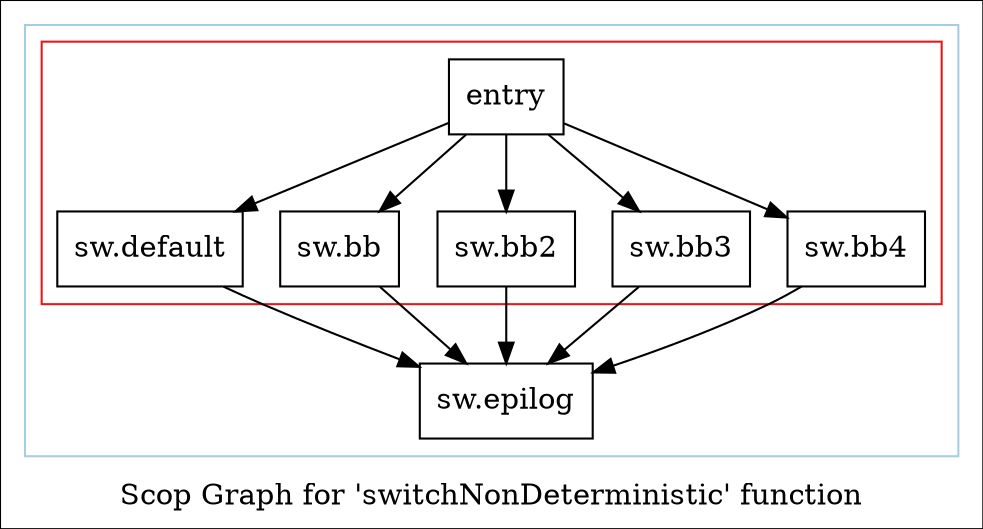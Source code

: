 digraph "Scop Graph for 'switchNonDeterministic' function" {
	label="Scop Graph for 'switchNonDeterministic' function";

	Node0x148f230 [shape=record,label="{entry}"];
	Node0x148f230 -> Node0x1495680;
	Node0x148f230 -> Node0x148f040;
	Node0x148f230 -> Node0x148cfe0;
	Node0x148f230 -> Node0x14894d0;
	Node0x148f230 -> Node0x1484fd0;
	Node0x1495680 [shape=record,label="{sw.default}"];
	Node0x1495680 -> Node0x148d180;
	Node0x148d180 [shape=record,label="{sw.epilog}"];
	Node0x148f040 [shape=record,label="{sw.bb}"];
	Node0x148f040 -> Node0x148d180;
	Node0x148cfe0 [shape=record,label="{sw.bb2}"];
	Node0x148cfe0 -> Node0x148d180;
	Node0x14894d0 [shape=record,label="{sw.bb3}"];
	Node0x14894d0 -> Node0x148d180;
	Node0x1484fd0 [shape=record,label="{sw.bb4}"];
	Node0x1484fd0 -> Node0x148d180;
	colorscheme = "paired12"
        subgraph cluster_0x145c8b0 {
          label = "";
          style = solid;
          color = 1
          subgraph cluster_0x1492150 {
            label = "";
            style = solid;
            color = 6
            Node0x148f230;
            Node0x1495680;
            Node0x148f040;
            Node0x148cfe0;
            Node0x14894d0;
            Node0x1484fd0;
          }
          Node0x148d180;
        }
}
